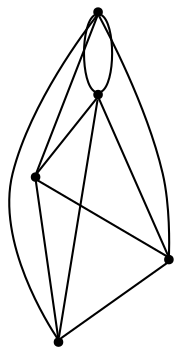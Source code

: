 graph {
  node [shape=point,comment="{\"directed\":false,\"doi\":\"10.1007/978-3-319-50106-2_26\",\"figure\":\"3 (5)\"}"]

  v0 [pos="1548.48425898413,648.3604176663316"]
  v1 [pos="1548.4842589841298,837.2392628745037"]
  v2 [pos="1443.1320177511357,741.8491891797293"]
  v3 [pos="1380.7918406926422,725.4154727415643"]
  v4 [pos="1380.095929049356,759.3913653301319"]

  v0 -- v1 [id="-1",pos="1548.48425898413,648.3604176663316 1548.4842589841298,837.2392628745037 1548.4842589841298,837.2392628745037 1548.4842589841298,837.2392628745037"]
  v1 -- v0 [id="-2",pos="1548.4842589841298,837.2392628745037 1347.0396172859366,759.1621954814109 1347.0396172859366,759.1621954814109 1347.0396172859366,759.1621954814109 1348.202267915125,727.5491559474001 1348.202267915125,727.5491559474001 1348.202267915125,727.5491559474001 1548.48425898413,648.3604176663316 1548.48425898413,648.3604176663316 1548.48425898413,648.3604176663316"]
  v1 -- v3 [id="-3",pos="1548.4842589841298,837.2392628745037 1347.0478837802373,759.1579986972778 1347.0478837802373,759.1579986972778 1347.0478837802373,759.1579986972778 1380.7918406926422,725.4154727415643 1380.7918406926422,725.4154727415643 1380.7918406926422,725.4154727415643"]
  v4 -- v1 [id="-4",pos="1380.095929049356,759.3913653301319 1548.4842589841298,837.2392628745037 1548.4842589841298,837.2392628745037 1548.4842589841298,837.2392628745037"]
  v4 -- v0 [id="-5",pos="1380.095929049356,759.3913653301319 1348.2147312449938,727.5408259667723 1348.2147312449938,727.5408259667723 1348.2147312449938,727.5408259667723 1548.48425898413,648.3604176663316 1548.48425898413,648.3604176663316 1548.48425898413,648.3604176663316"]
  v4 -- v2 [id="-6",pos="1380.095929049356,759.3913653301319 1443.1320177511357,741.8491891797293 1443.1320177511357,741.8491891797293 1443.1320177511357,741.8491891797293"]
  v3 -- v0 [id="-7",pos="1380.7918406926422,725.4154727415643 1548.48425898413,648.3604176663316 1548.48425898413,648.3604176663316 1548.48425898413,648.3604176663316"]
  v2 -- v0 [id="-8",pos="1443.1320177511357,741.8491891797293 1548.48425898413,648.3604176663316 1548.48425898413,648.3604176663316 1548.48425898413,648.3604176663316"]
  v2 -- v1 [id="-9",pos="1443.1320177511357,741.8491891797293 1548.4842589841298,837.2392628745037 1548.4842589841298,837.2392628745037 1548.4842589841298,837.2392628745037"]
  v2 -- v3 [id="-10",pos="1443.1320177511357,741.8491891797293 1380.7918406926422,725.4154727415643 1380.7918406926422,725.4154727415643 1380.7918406926422,725.4154727415643"]
  v3 -- v4 [id="-12",pos="1380.7918406926422,725.4154727415643 1380.095929049356,759.3913653301319 1380.095929049356,759.3913653301319 1380.095929049356,759.3913653301319"]
}